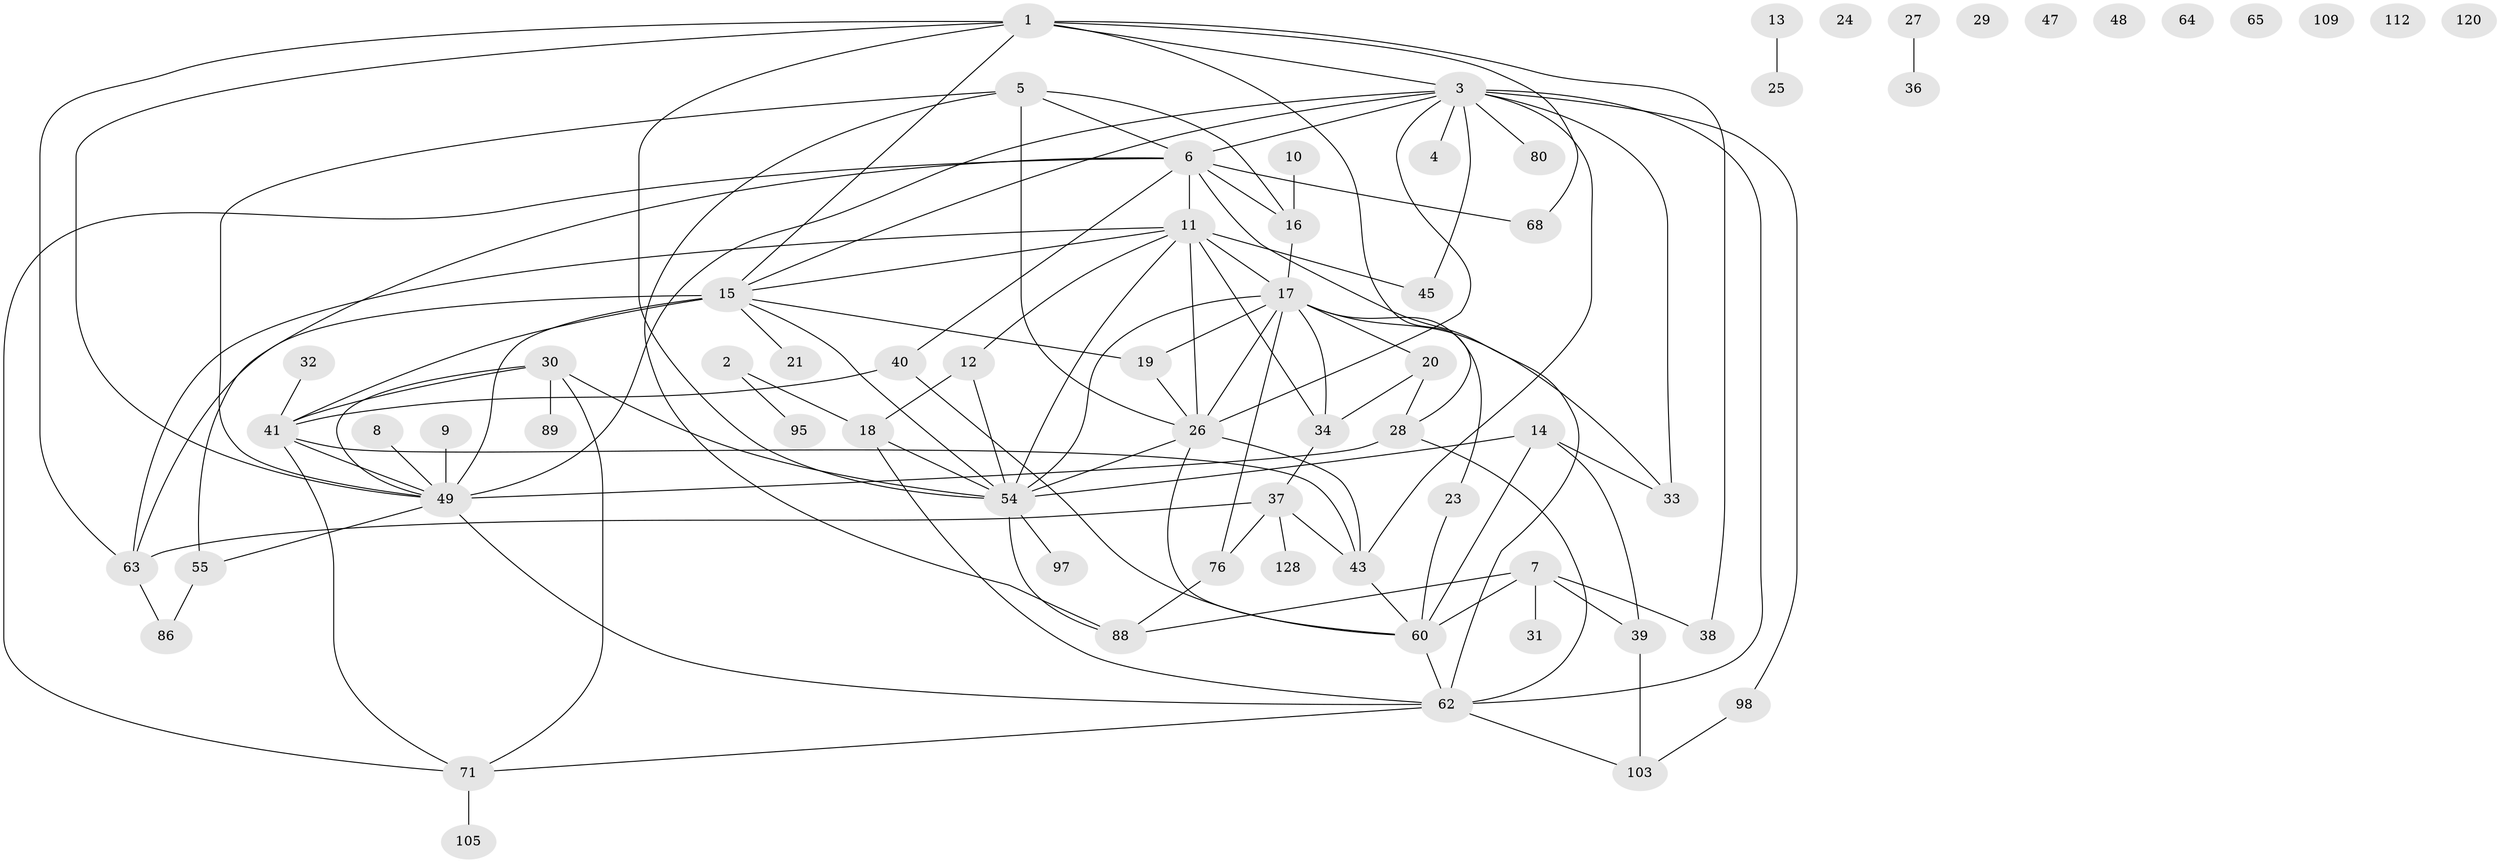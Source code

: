 // original degree distribution, {6: 0.06716417910447761, 2: 0.2537313432835821, 5: 0.03731343283582089, 1: 0.17164179104477612, 3: 0.1865671641791045, 4: 0.19402985074626866, 0: 0.06716417910447761, 7: 0.022388059701492536}
// Generated by graph-tools (version 1.1) at 2025/12/03/09/25 04:12:52]
// undirected, 67 vertices, 113 edges
graph export_dot {
graph [start="1"]
  node [color=gray90,style=filled];
  1 [super="+83+51+59"];
  2;
  3 [super="+127"];
  4;
  5 [super="+118"];
  6 [super="+77"];
  7 [super="+52"];
  8;
  9 [super="+22"];
  10;
  11 [super="+99+58"];
  12;
  13 [super="+117"];
  14;
  15 [super="+35+67+131"];
  16 [super="+92"];
  17 [super="+61+50"];
  18 [super="+57"];
  19 [super="+42"];
  20;
  21;
  23;
  24;
  25;
  26 [super="+66"];
  27;
  28 [super="+53"];
  29;
  30 [super="+93+46"];
  31;
  32;
  33;
  34 [super="+87"];
  36 [super="+44"];
  37 [super="+107+82"];
  38;
  39 [super="+81"];
  40 [super="+125"];
  41 [super="+73+122"];
  43 [super="+90+100"];
  45;
  47;
  48;
  49 [super="+69+74"];
  54 [super="+72+114+70"];
  55 [super="+84"];
  60 [super="+94"];
  62 [super="+78+126"];
  63 [super="+116+124"];
  64;
  65;
  68;
  71 [super="+102"];
  76;
  80;
  86;
  88;
  89;
  95;
  97 [super="+133"];
  98;
  103 [super="+113"];
  105 [super="+110"];
  109;
  112;
  120;
  128;
  1 -- 68;
  1 -- 3;
  1 -- 38;
  1 -- 54;
  1 -- 15;
  1 -- 28;
  1 -- 63;
  1 -- 49;
  2 -- 18;
  2 -- 95;
  3 -- 4;
  3 -- 33;
  3 -- 98;
  3 -- 45;
  3 -- 80;
  3 -- 26;
  3 -- 43;
  3 -- 62;
  3 -- 15;
  3 -- 49;
  3 -- 6;
  5 -- 88;
  5 -- 49;
  5 -- 16;
  5 -- 6;
  5 -- 26;
  6 -- 68;
  6 -- 40;
  6 -- 71;
  6 -- 11;
  6 -- 16;
  6 -- 55;
  6 -- 62;
  7 -- 38;
  7 -- 39;
  7 -- 88;
  7 -- 60 [weight=2];
  7 -- 31;
  8 -- 49;
  9 -- 49;
  10 -- 16;
  11 -- 17;
  11 -- 26 [weight=2];
  11 -- 12;
  11 -- 34;
  11 -- 63;
  11 -- 54;
  11 -- 45;
  11 -- 15;
  12 -- 18;
  12 -- 54;
  13 -- 25;
  14 -- 33;
  14 -- 39;
  14 -- 60;
  14 -- 54;
  15 -- 63;
  15 -- 21;
  15 -- 49 [weight=3];
  15 -- 19;
  15 -- 54;
  15 -- 41;
  16 -- 17;
  17 -- 20;
  17 -- 76;
  17 -- 33;
  17 -- 19;
  17 -- 54;
  17 -- 23;
  17 -- 34;
  17 -- 26;
  18 -- 62;
  18 -- 54;
  19 -- 26;
  20 -- 28;
  20 -- 34;
  23 -- 60;
  26 -- 54;
  26 -- 43;
  26 -- 60;
  27 -- 36;
  28 -- 62;
  28 -- 49;
  30 -- 89;
  30 -- 54;
  30 -- 41 [weight=2];
  30 -- 49;
  30 -- 71;
  32 -- 41;
  34 -- 37;
  37 -- 43;
  37 -- 63;
  37 -- 128;
  37 -- 76;
  39 -- 103;
  40 -- 41;
  40 -- 60;
  41 -- 71;
  41 -- 43;
  41 -- 49;
  43 -- 60;
  49 -- 62;
  49 -- 55;
  54 -- 97;
  54 -- 88;
  55 -- 86;
  60 -- 62;
  62 -- 103;
  62 -- 71;
  63 -- 86;
  71 -- 105;
  76 -- 88;
  98 -- 103;
}
